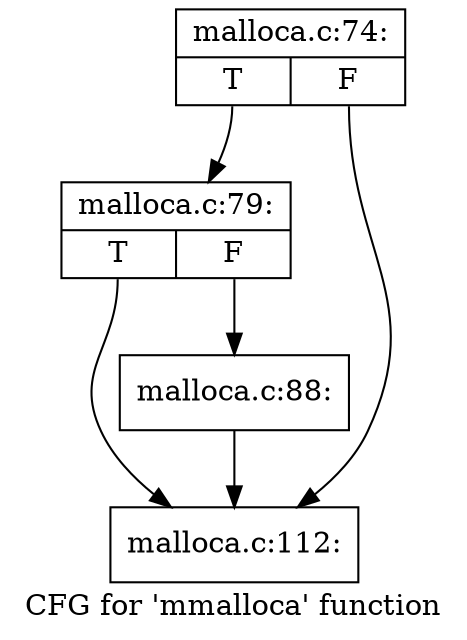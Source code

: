 digraph "CFG for 'mmalloca' function" {
	label="CFG for 'mmalloca' function";

	Node0xc44c3d0 [shape=record,label="{malloca.c:74:|{<s0>T|<s1>F}}"];
	Node0xc44c3d0:s0 -> Node0xc456820;
	Node0xc44c3d0:s1 -> Node0xc45cad0;
	Node0xc456820 [shape=record,label="{malloca.c:79:|{<s0>T|<s1>F}}"];
	Node0xc456820:s0 -> Node0xc45cad0;
	Node0xc456820:s1 -> Node0xc45c780;
	Node0xc45c780 [shape=record,label="{malloca.c:88:}"];
	Node0xc45c780 -> Node0xc45cad0;
	Node0xc45cad0 [shape=record,label="{malloca.c:112:}"];
}
